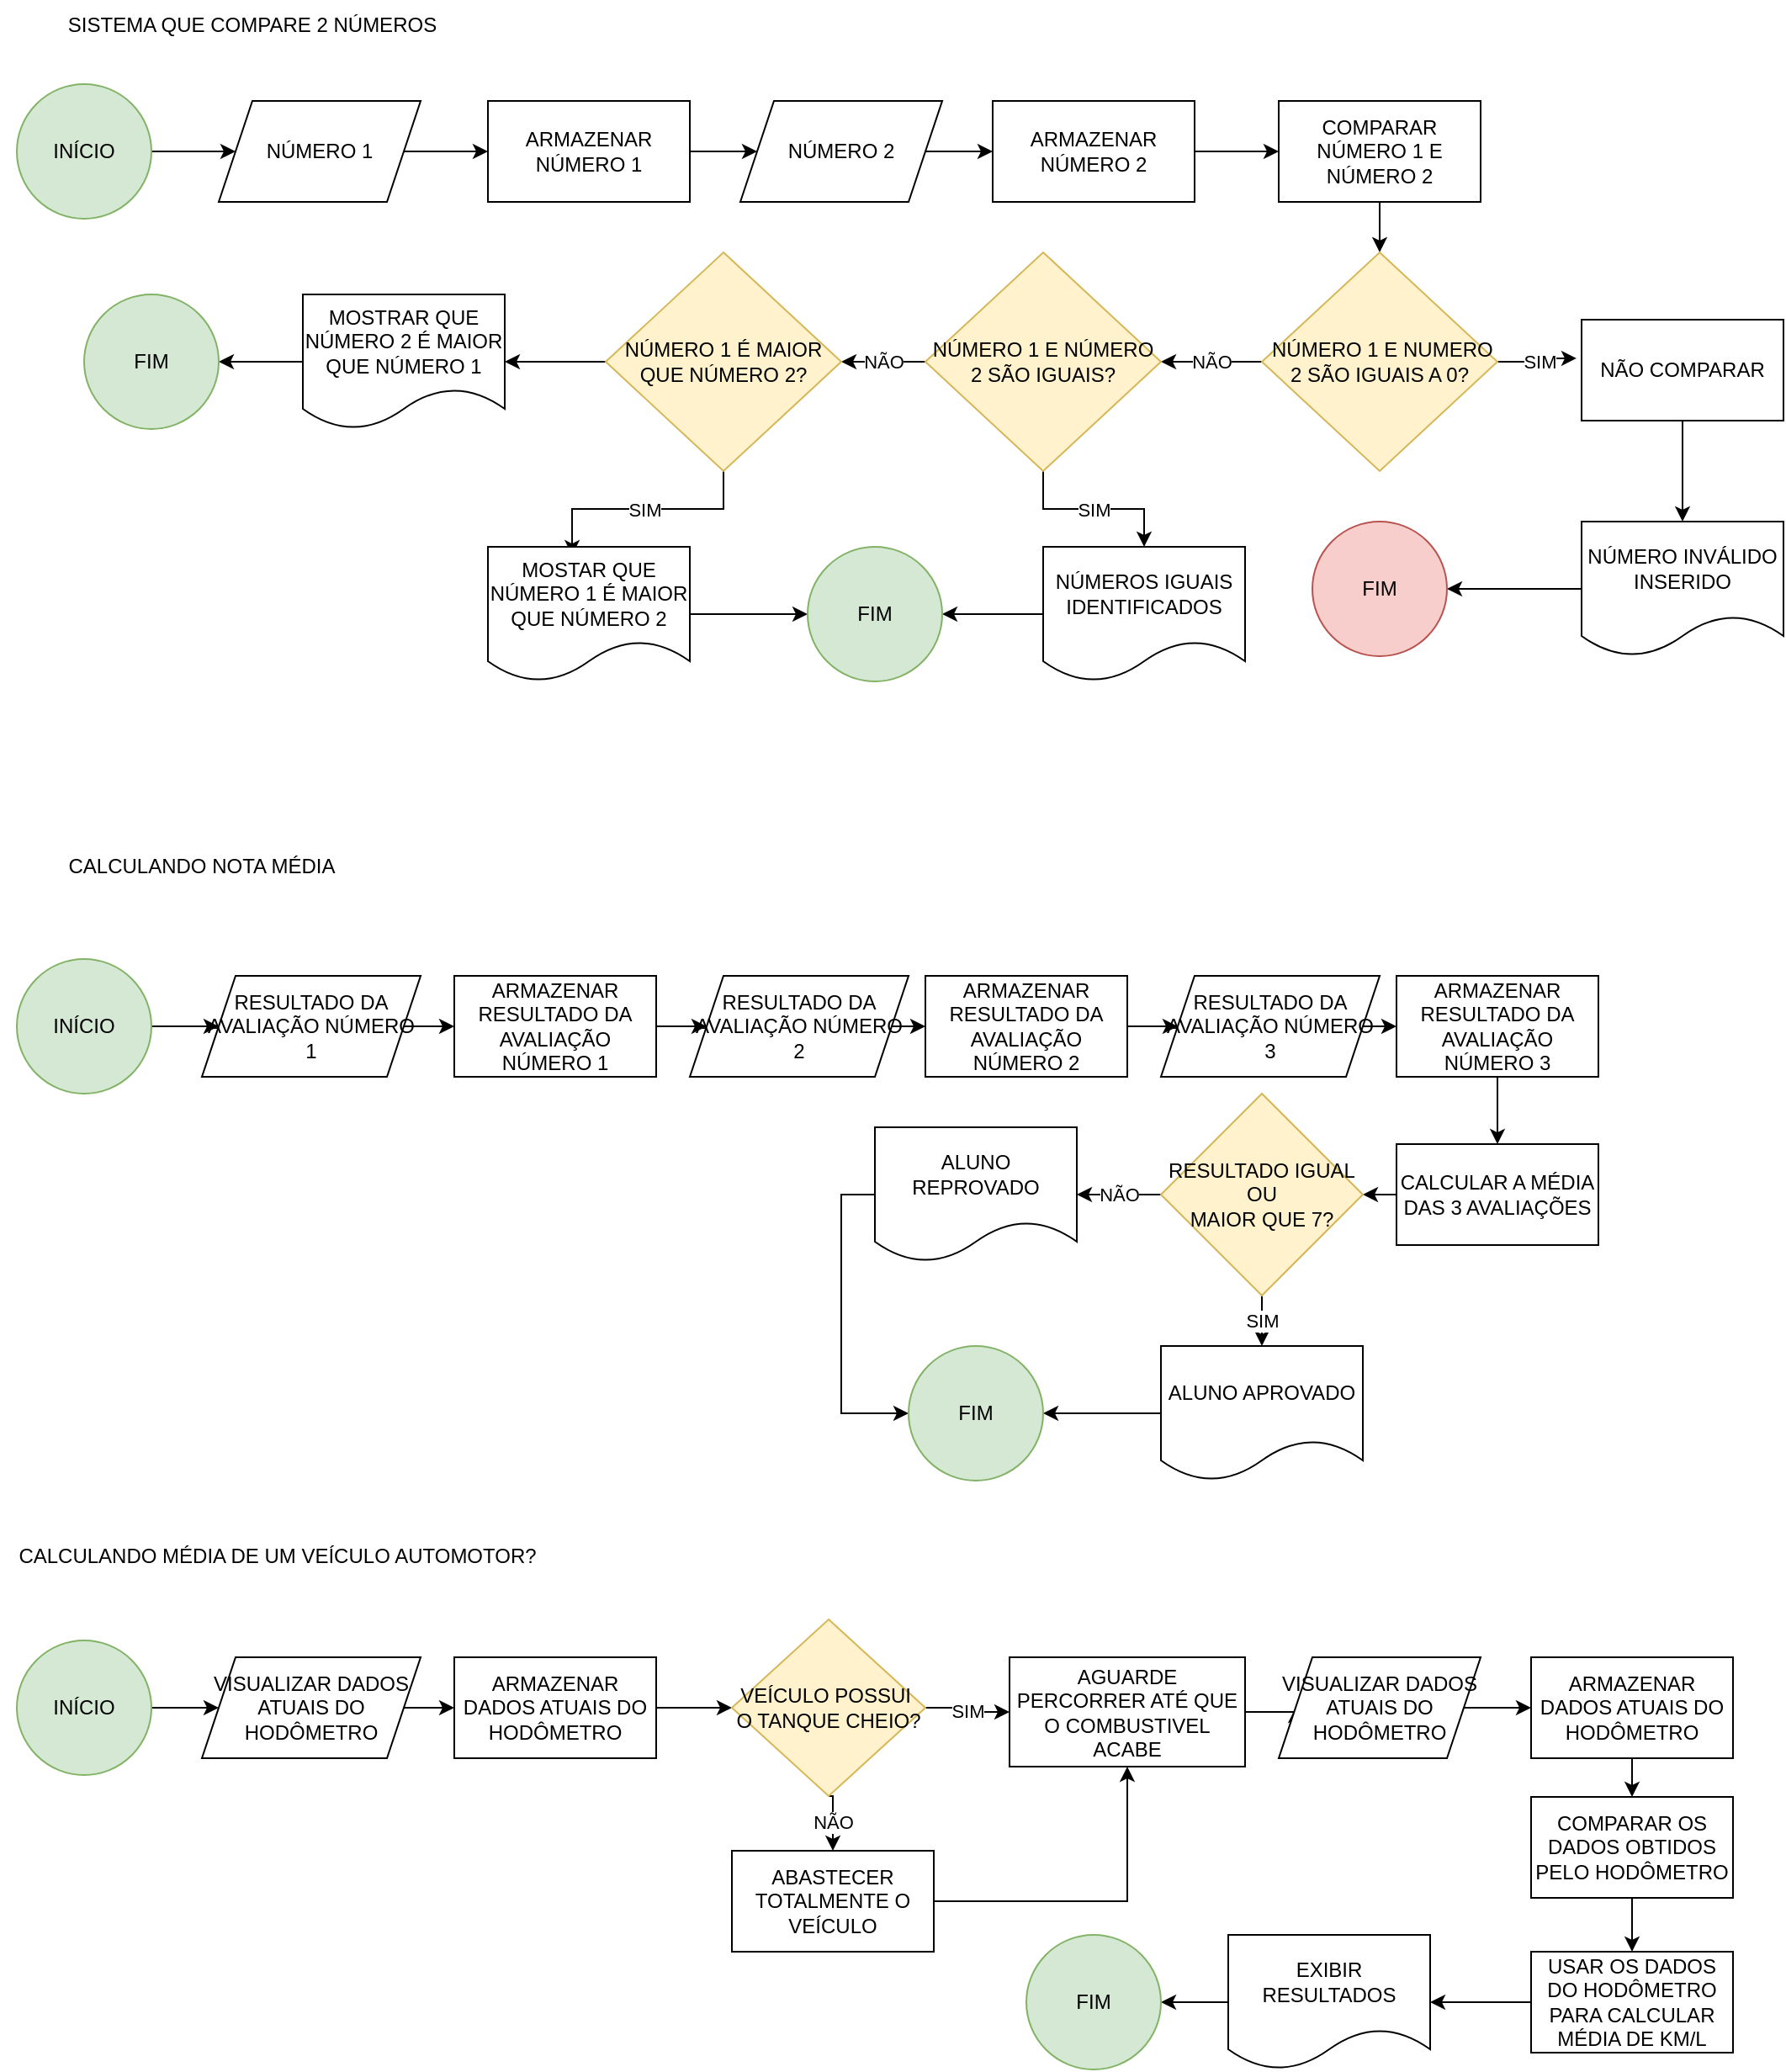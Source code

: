 <mxfile version="20.5.1" type="device"><diagram name="Page-1" id="74e2e168-ea6b-b213-b513-2b3c1d86103e"><mxGraphModel dx="1422" dy="794" grid="1" gridSize="10" guides="1" tooltips="1" connect="1" arrows="1" fold="1" page="1" pageScale="1" pageWidth="1100" pageHeight="850" background="none" math="0" shadow="0"><root><mxCell id="0"/><mxCell id="1" parent="0"/><mxCell id="pAct494TDQhmK2DowjMm-19" style="edgeStyle=orthogonalEdgeStyle;rounded=0;orthogonalLoop=1;jettySize=auto;html=1;exitX=1;exitY=0.5;exitDx=0;exitDy=0;entryX=0;entryY=0.5;entryDx=0;entryDy=0;" edge="1" parent="1" source="pAct494TDQhmK2DowjMm-1" target="pAct494TDQhmK2DowjMm-17"><mxGeometry relative="1" as="geometry"/></mxCell><mxCell id="pAct494TDQhmK2DowjMm-1" value="INÍCIO" style="ellipse;whiteSpace=wrap;html=1;aspect=fixed;fillColor=#d5e8d4;strokeColor=#82b366;" vertex="1" parent="1"><mxGeometry x="30" y="70" width="80" height="80" as="geometry"/></mxCell><mxCell id="pAct494TDQhmK2DowjMm-2" value="SISTEMA QUE COMPARE 2 NÚMEROS" style="text;html=1;strokeColor=none;fillColor=none;align=center;verticalAlign=middle;whiteSpace=wrap;rounded=0;" vertex="1" parent="1"><mxGeometry x="20" y="20" width="300" height="30" as="geometry"/></mxCell><mxCell id="pAct494TDQhmK2DowjMm-20" style="edgeStyle=orthogonalEdgeStyle;rounded=0;orthogonalLoop=1;jettySize=auto;html=1;exitX=1;exitY=0.5;exitDx=0;exitDy=0;entryX=0;entryY=0.5;entryDx=0;entryDy=0;" edge="1" parent="1" source="pAct494TDQhmK2DowjMm-17" target="pAct494TDQhmK2DowjMm-18"><mxGeometry relative="1" as="geometry"/></mxCell><mxCell id="pAct494TDQhmK2DowjMm-17" value="NÚMERO 1" style="shape=parallelogram;perimeter=parallelogramPerimeter;whiteSpace=wrap;html=1;fixedSize=1;" vertex="1" parent="1"><mxGeometry x="150" y="80" width="120" height="60" as="geometry"/></mxCell><mxCell id="pAct494TDQhmK2DowjMm-22" style="edgeStyle=orthogonalEdgeStyle;rounded=0;orthogonalLoop=1;jettySize=auto;html=1;exitX=1;exitY=0.5;exitDx=0;exitDy=0;entryX=0;entryY=0.5;entryDx=0;entryDy=0;" edge="1" parent="1" source="pAct494TDQhmK2DowjMm-18" target="pAct494TDQhmK2DowjMm-21"><mxGeometry relative="1" as="geometry"/></mxCell><mxCell id="pAct494TDQhmK2DowjMm-18" value="ARMAZENAR NÚMERO 1" style="rounded=0;whiteSpace=wrap;html=1;" vertex="1" parent="1"><mxGeometry x="310" y="80" width="120" height="60" as="geometry"/></mxCell><mxCell id="pAct494TDQhmK2DowjMm-24" value="" style="edgeStyle=orthogonalEdgeStyle;rounded=0;orthogonalLoop=1;jettySize=auto;html=1;" edge="1" parent="1" source="pAct494TDQhmK2DowjMm-21" target="pAct494TDQhmK2DowjMm-23"><mxGeometry relative="1" as="geometry"/></mxCell><mxCell id="pAct494TDQhmK2DowjMm-21" value="NÚMERO 2" style="shape=parallelogram;perimeter=parallelogramPerimeter;whiteSpace=wrap;html=1;fixedSize=1;" vertex="1" parent="1"><mxGeometry x="460" y="80" width="120" height="60" as="geometry"/></mxCell><mxCell id="pAct494TDQhmK2DowjMm-26" style="edgeStyle=orthogonalEdgeStyle;rounded=0;orthogonalLoop=1;jettySize=auto;html=1;exitX=1;exitY=0.5;exitDx=0;exitDy=0;entryX=0;entryY=0.5;entryDx=0;entryDy=0;" edge="1" parent="1" source="pAct494TDQhmK2DowjMm-23"><mxGeometry relative="1" as="geometry"><mxPoint x="780" y="110" as="targetPoint"/></mxGeometry></mxCell><mxCell id="pAct494TDQhmK2DowjMm-23" value="ARMAZENAR NÚMERO 2" style="whiteSpace=wrap;html=1;" vertex="1" parent="1"><mxGeometry x="610" y="80" width="120" height="60" as="geometry"/></mxCell><mxCell id="pAct494TDQhmK2DowjMm-39" style="edgeStyle=orthogonalEdgeStyle;rounded=0;orthogonalLoop=1;jettySize=auto;html=1;exitX=0.5;exitY=1;exitDx=0;exitDy=0;entryX=0.5;entryY=0;entryDx=0;entryDy=0;" edge="1" parent="1" source="pAct494TDQhmK2DowjMm-30" target="pAct494TDQhmK2DowjMm-31"><mxGeometry relative="1" as="geometry"/></mxCell><mxCell id="pAct494TDQhmK2DowjMm-30" value="COMPARAR NÚMERO 1 E NÚMERO 2" style="rounded=0;whiteSpace=wrap;html=1;" vertex="1" parent="1"><mxGeometry x="780" y="80" width="120" height="60" as="geometry"/></mxCell><mxCell id="pAct494TDQhmK2DowjMm-40" value="SIM" style="edgeStyle=orthogonalEdgeStyle;rounded=0;orthogonalLoop=1;jettySize=auto;html=1;exitX=1;exitY=0.5;exitDx=0;exitDy=0;entryX=-0.025;entryY=0.383;entryDx=0;entryDy=0;entryPerimeter=0;" edge="1" parent="1" source="pAct494TDQhmK2DowjMm-31" target="pAct494TDQhmK2DowjMm-35"><mxGeometry relative="1" as="geometry"/></mxCell><mxCell id="pAct494TDQhmK2DowjMm-42" value="NÃO" style="edgeStyle=orthogonalEdgeStyle;rounded=0;orthogonalLoop=1;jettySize=auto;html=1;exitX=0;exitY=0.5;exitDx=0;exitDy=0;entryX=1;entryY=0.5;entryDx=0;entryDy=0;" edge="1" parent="1" source="pAct494TDQhmK2DowjMm-31"><mxGeometry relative="1" as="geometry"><mxPoint x="710" y="235" as="targetPoint"/></mxGeometry></mxCell><mxCell id="pAct494TDQhmK2DowjMm-31" value="&amp;nbsp;NÚMERO 1 E NUMERO 2 SÃO IGUAIS A 0?" style="rhombus;whiteSpace=wrap;html=1;fillColor=#fff2cc;strokeColor=#d6b656;" vertex="1" parent="1"><mxGeometry x="770" y="170" width="140" height="130" as="geometry"/></mxCell><mxCell id="pAct494TDQhmK2DowjMm-38" style="edgeStyle=orthogonalEdgeStyle;rounded=0;orthogonalLoop=1;jettySize=auto;html=1;exitX=0.5;exitY=1;exitDx=0;exitDy=0;entryX=0.5;entryY=0;entryDx=0;entryDy=0;" edge="1" parent="1" source="pAct494TDQhmK2DowjMm-35" target="pAct494TDQhmK2DowjMm-37"><mxGeometry relative="1" as="geometry"/></mxCell><mxCell id="pAct494TDQhmK2DowjMm-35" value="NÃO COMPARAR" style="rounded=0;whiteSpace=wrap;html=1;" vertex="1" parent="1"><mxGeometry x="960" y="210" width="120" height="60" as="geometry"/></mxCell><mxCell id="pAct494TDQhmK2DowjMm-45" style="edgeStyle=orthogonalEdgeStyle;rounded=0;orthogonalLoop=1;jettySize=auto;html=1;exitX=0;exitY=0.5;exitDx=0;exitDy=0;entryX=1;entryY=0.5;entryDx=0;entryDy=0;" edge="1" parent="1" source="pAct494TDQhmK2DowjMm-37" target="pAct494TDQhmK2DowjMm-44"><mxGeometry relative="1" as="geometry"/></mxCell><mxCell id="pAct494TDQhmK2DowjMm-37" value="NÚMERO INVÁLIDO INSERIDO" style="shape=document;whiteSpace=wrap;html=1;boundedLbl=1;" vertex="1" parent="1"><mxGeometry x="960" y="330" width="120" height="80" as="geometry"/></mxCell><mxCell id="pAct494TDQhmK2DowjMm-44" value="FIM" style="ellipse;whiteSpace=wrap;html=1;aspect=fixed;fillColor=#f8cecc;strokeColor=#b85450;" vertex="1" parent="1"><mxGeometry x="800" y="330" width="80" height="80" as="geometry"/></mxCell><mxCell id="pAct494TDQhmK2DowjMm-49" value="SIM" style="edgeStyle=orthogonalEdgeStyle;rounded=0;orthogonalLoop=1;jettySize=auto;html=1;exitX=0.5;exitY=1;exitDx=0;exitDy=0;entryX=0.5;entryY=0;entryDx=0;entryDy=0;" edge="1" parent="1" source="pAct494TDQhmK2DowjMm-47" target="pAct494TDQhmK2DowjMm-48"><mxGeometry relative="1" as="geometry"/></mxCell><mxCell id="pAct494TDQhmK2DowjMm-52" value="NÃO" style="edgeStyle=orthogonalEdgeStyle;rounded=0;orthogonalLoop=1;jettySize=auto;html=1;exitX=0;exitY=0.5;exitDx=0;exitDy=0;entryX=1;entryY=0.5;entryDx=0;entryDy=0;" edge="1" parent="1" source="pAct494TDQhmK2DowjMm-47" target="pAct494TDQhmK2DowjMm-51"><mxGeometry relative="1" as="geometry"/></mxCell><mxCell id="pAct494TDQhmK2DowjMm-47" value="NÚMERO 1 E NÚMERO 2 SÃO IGUAIS?" style="rhombus;whiteSpace=wrap;html=1;fillColor=#fff2cc;strokeColor=#d6b656;" vertex="1" parent="1"><mxGeometry x="570" y="170" width="140" height="130" as="geometry"/></mxCell><mxCell id="pAct494TDQhmK2DowjMm-62" style="edgeStyle=orthogonalEdgeStyle;rounded=0;orthogonalLoop=1;jettySize=auto;html=1;exitX=0;exitY=0.5;exitDx=0;exitDy=0;entryX=1;entryY=0.5;entryDx=0;entryDy=0;" edge="1" parent="1" source="pAct494TDQhmK2DowjMm-48" target="pAct494TDQhmK2DowjMm-61"><mxGeometry relative="1" as="geometry"/></mxCell><mxCell id="pAct494TDQhmK2DowjMm-48" value="NÚMEROS IGUAIS IDENTIFICADOS" style="shape=document;whiteSpace=wrap;html=1;boundedLbl=1;" vertex="1" parent="1"><mxGeometry x="640" y="345" width="120" height="80" as="geometry"/></mxCell><mxCell id="pAct494TDQhmK2DowjMm-54" value="SIM" style="edgeStyle=orthogonalEdgeStyle;rounded=0;orthogonalLoop=1;jettySize=auto;html=1;exitX=0.5;exitY=1;exitDx=0;exitDy=0;entryX=0.417;entryY=0.063;entryDx=0;entryDy=0;entryPerimeter=0;" edge="1" parent="1" source="pAct494TDQhmK2DowjMm-51" target="pAct494TDQhmK2DowjMm-53"><mxGeometry relative="1" as="geometry"/></mxCell><mxCell id="pAct494TDQhmK2DowjMm-58" style="edgeStyle=orthogonalEdgeStyle;rounded=0;orthogonalLoop=1;jettySize=auto;html=1;exitX=0;exitY=0.5;exitDx=0;exitDy=0;entryX=1;entryY=0.5;entryDx=0;entryDy=0;" edge="1" parent="1" source="pAct494TDQhmK2DowjMm-51" target="pAct494TDQhmK2DowjMm-57"><mxGeometry relative="1" as="geometry"/></mxCell><mxCell id="pAct494TDQhmK2DowjMm-51" value="NÚMERO 1 É MAIOR QUE NÚMERO 2?" style="rhombus;whiteSpace=wrap;html=1;fillColor=#fff2cc;strokeColor=#d6b656;" vertex="1" parent="1"><mxGeometry x="380" y="170" width="140" height="130" as="geometry"/></mxCell><mxCell id="pAct494TDQhmK2DowjMm-63" style="edgeStyle=orthogonalEdgeStyle;rounded=0;orthogonalLoop=1;jettySize=auto;html=1;exitX=1;exitY=0.5;exitDx=0;exitDy=0;entryX=0;entryY=0.5;entryDx=0;entryDy=0;" edge="1" parent="1" source="pAct494TDQhmK2DowjMm-53" target="pAct494TDQhmK2DowjMm-61"><mxGeometry relative="1" as="geometry"/></mxCell><mxCell id="pAct494TDQhmK2DowjMm-53" value="MOSTAR QUE NÚMERO 1 É MAIOR QUE NÚMERO 2" style="shape=document;whiteSpace=wrap;html=1;boundedLbl=1;" vertex="1" parent="1"><mxGeometry x="310" y="345" width="120" height="80" as="geometry"/></mxCell><mxCell id="pAct494TDQhmK2DowjMm-60" style="edgeStyle=orthogonalEdgeStyle;rounded=0;orthogonalLoop=1;jettySize=auto;html=1;exitX=0;exitY=0.5;exitDx=0;exitDy=0;entryX=1;entryY=0.5;entryDx=0;entryDy=0;" edge="1" parent="1" source="pAct494TDQhmK2DowjMm-57" target="pAct494TDQhmK2DowjMm-59"><mxGeometry relative="1" as="geometry"/></mxCell><mxCell id="pAct494TDQhmK2DowjMm-57" value="MOSTRAR QUE NÚMERO 2 É MAIOR QUE NÚMERO 1" style="shape=document;whiteSpace=wrap;html=1;boundedLbl=1;" vertex="1" parent="1"><mxGeometry x="200" y="195" width="120" height="80" as="geometry"/></mxCell><mxCell id="pAct494TDQhmK2DowjMm-59" value="FIM" style="ellipse;whiteSpace=wrap;html=1;aspect=fixed;fillColor=#d5e8d4;strokeColor=#82b366;" vertex="1" parent="1"><mxGeometry x="70" y="195" width="80" height="80" as="geometry"/></mxCell><mxCell id="pAct494TDQhmK2DowjMm-61" value="FIM" style="ellipse;whiteSpace=wrap;html=1;aspect=fixed;fillColor=#d5e8d4;strokeColor=#82b366;" vertex="1" parent="1"><mxGeometry x="500" y="345" width="80" height="80" as="geometry"/></mxCell><mxCell id="pAct494TDQhmK2DowjMm-64" value="CALCULANDO NOTA MÉDIA" style="text;html=1;strokeColor=none;fillColor=none;align=center;verticalAlign=middle;whiteSpace=wrap;rounded=0;" vertex="1" parent="1"><mxGeometry x="40" y="520" width="200" height="30" as="geometry"/></mxCell><mxCell id="pAct494TDQhmK2DowjMm-72" style="edgeStyle=orthogonalEdgeStyle;rounded=0;orthogonalLoop=1;jettySize=auto;html=1;exitX=1;exitY=0.5;exitDx=0;exitDy=0;entryX=0;entryY=0.5;entryDx=0;entryDy=0;" edge="1" parent="1" source="pAct494TDQhmK2DowjMm-65" target="pAct494TDQhmK2DowjMm-66"><mxGeometry relative="1" as="geometry"/></mxCell><mxCell id="pAct494TDQhmK2DowjMm-65" value="INÍCIO" style="ellipse;whiteSpace=wrap;html=1;aspect=fixed;fillColor=#d5e8d4;strokeColor=#82b366;" vertex="1" parent="1"><mxGeometry x="30" y="590" width="80" height="80" as="geometry"/></mxCell><mxCell id="pAct494TDQhmK2DowjMm-73" style="edgeStyle=orthogonalEdgeStyle;rounded=0;orthogonalLoop=1;jettySize=auto;html=1;exitX=1;exitY=0.5;exitDx=0;exitDy=0;entryX=0;entryY=0.5;entryDx=0;entryDy=0;" edge="1" parent="1" source="pAct494TDQhmK2DowjMm-66" target="pAct494TDQhmK2DowjMm-67"><mxGeometry relative="1" as="geometry"/></mxCell><mxCell id="pAct494TDQhmK2DowjMm-66" value="RESULTADO DA AVALIAÇÃO NÚMERO 1" style="shape=parallelogram;perimeter=parallelogramPerimeter;whiteSpace=wrap;html=1;fixedSize=1;" vertex="1" parent="1"><mxGeometry x="140" y="600" width="130" height="60" as="geometry"/></mxCell><mxCell id="pAct494TDQhmK2DowjMm-74" style="edgeStyle=orthogonalEdgeStyle;rounded=0;orthogonalLoop=1;jettySize=auto;html=1;exitX=1;exitY=0.5;exitDx=0;exitDy=0;" edge="1" parent="1" source="pAct494TDQhmK2DowjMm-67" target="pAct494TDQhmK2DowjMm-68"><mxGeometry relative="1" as="geometry"/></mxCell><mxCell id="pAct494TDQhmK2DowjMm-67" value="ARMAZENAR RESULTADO DA AVALIAÇÃO NÚMERO 1" style="rounded=0;whiteSpace=wrap;html=1;" vertex="1" parent="1"><mxGeometry x="290" y="600" width="120" height="60" as="geometry"/></mxCell><mxCell id="pAct494TDQhmK2DowjMm-75" style="edgeStyle=orthogonalEdgeStyle;rounded=0;orthogonalLoop=1;jettySize=auto;html=1;exitX=1;exitY=0.5;exitDx=0;exitDy=0;entryX=0;entryY=0.5;entryDx=0;entryDy=0;" edge="1" parent="1" source="pAct494TDQhmK2DowjMm-68" target="pAct494TDQhmK2DowjMm-69"><mxGeometry relative="1" as="geometry"/></mxCell><mxCell id="pAct494TDQhmK2DowjMm-68" value="RESULTADO DA AVALIAÇÃO NÚMERO 2" style="shape=parallelogram;perimeter=parallelogramPerimeter;whiteSpace=wrap;html=1;fixedSize=1;" vertex="1" parent="1"><mxGeometry x="430" y="600" width="130" height="60" as="geometry"/></mxCell><mxCell id="pAct494TDQhmK2DowjMm-76" style="edgeStyle=orthogonalEdgeStyle;rounded=0;orthogonalLoop=1;jettySize=auto;html=1;exitX=1;exitY=0.5;exitDx=0;exitDy=0;entryX=0;entryY=0.5;entryDx=0;entryDy=0;" edge="1" parent="1" source="pAct494TDQhmK2DowjMm-69" target="pAct494TDQhmK2DowjMm-70"><mxGeometry relative="1" as="geometry"/></mxCell><mxCell id="pAct494TDQhmK2DowjMm-69" value="ARMAZENAR RESULTADO DA AVALIAÇÃO NÚMERO 2" style="rounded=0;whiteSpace=wrap;html=1;" vertex="1" parent="1"><mxGeometry x="570" y="600" width="120" height="60" as="geometry"/></mxCell><mxCell id="pAct494TDQhmK2DowjMm-77" style="edgeStyle=orthogonalEdgeStyle;rounded=0;orthogonalLoop=1;jettySize=auto;html=1;exitX=1;exitY=0.5;exitDx=0;exitDy=0;entryX=0;entryY=0.5;entryDx=0;entryDy=0;" edge="1" parent="1" source="pAct494TDQhmK2DowjMm-70" target="pAct494TDQhmK2DowjMm-71"><mxGeometry relative="1" as="geometry"/></mxCell><mxCell id="pAct494TDQhmK2DowjMm-70" value="RESULTADO DA AVALIAÇÃO NÚMERO 3" style="shape=parallelogram;perimeter=parallelogramPerimeter;whiteSpace=wrap;html=1;fixedSize=1;" vertex="1" parent="1"><mxGeometry x="710" y="600" width="130" height="60" as="geometry"/></mxCell><mxCell id="pAct494TDQhmK2DowjMm-79" style="edgeStyle=orthogonalEdgeStyle;rounded=0;orthogonalLoop=1;jettySize=auto;html=1;exitX=0.5;exitY=1;exitDx=0;exitDy=0;entryX=0.5;entryY=0;entryDx=0;entryDy=0;" edge="1" parent="1" source="pAct494TDQhmK2DowjMm-71" target="pAct494TDQhmK2DowjMm-78"><mxGeometry relative="1" as="geometry"/></mxCell><mxCell id="pAct494TDQhmK2DowjMm-71" value="ARMAZENAR RESULTADO DA AVALIAÇÃO NÚMERO 3" style="rounded=0;whiteSpace=wrap;html=1;" vertex="1" parent="1"><mxGeometry x="850" y="600" width="120" height="60" as="geometry"/></mxCell><mxCell id="pAct494TDQhmK2DowjMm-81" style="edgeStyle=orthogonalEdgeStyle;rounded=0;orthogonalLoop=1;jettySize=auto;html=1;exitX=0;exitY=0.5;exitDx=0;exitDy=0;entryX=1;entryY=0.5;entryDx=0;entryDy=0;" edge="1" parent="1" source="pAct494TDQhmK2DowjMm-78" target="pAct494TDQhmK2DowjMm-80"><mxGeometry relative="1" as="geometry"/></mxCell><mxCell id="pAct494TDQhmK2DowjMm-78" value="CALCULAR A MÉDIA DAS 3 AVALIAÇÕES" style="rounded=0;whiteSpace=wrap;html=1;" vertex="1" parent="1"><mxGeometry x="850" y="700" width="120" height="60" as="geometry"/></mxCell><mxCell id="pAct494TDQhmK2DowjMm-84" value="SIM" style="edgeStyle=orthogonalEdgeStyle;rounded=0;orthogonalLoop=1;jettySize=auto;html=1;exitX=0.5;exitY=1;exitDx=0;exitDy=0;entryX=0.5;entryY=0;entryDx=0;entryDy=0;" edge="1" parent="1" source="pAct494TDQhmK2DowjMm-80"><mxGeometry relative="1" as="geometry"><mxPoint x="770" y="820" as="targetPoint"/></mxGeometry></mxCell><mxCell id="pAct494TDQhmK2DowjMm-85" value="NÃO" style="edgeStyle=orthogonalEdgeStyle;rounded=0;orthogonalLoop=1;jettySize=auto;html=1;exitX=0;exitY=0.5;exitDx=0;exitDy=0;entryX=1;entryY=0.5;entryDx=0;entryDy=0;" edge="1" parent="1" source="pAct494TDQhmK2DowjMm-80"><mxGeometry relative="1" as="geometry"><mxPoint x="660" y="730" as="targetPoint"/></mxGeometry></mxCell><mxCell id="pAct494TDQhmK2DowjMm-80" value="RESULTADO IGUAL OU&lt;br&gt;MAIOR QUE 7?" style="rhombus;whiteSpace=wrap;html=1;fillColor=#fff2cc;strokeColor=#d6b656;" vertex="1" parent="1"><mxGeometry x="710" y="670" width="120" height="120" as="geometry"/></mxCell><mxCell id="pAct494TDQhmK2DowjMm-129" style="edgeStyle=orthogonalEdgeStyle;rounded=0;orthogonalLoop=1;jettySize=auto;html=1;exitX=0;exitY=0.5;exitDx=0;exitDy=0;entryX=0;entryY=0.5;entryDx=0;entryDy=0;" edge="1" parent="1" source="pAct494TDQhmK2DowjMm-88" target="pAct494TDQhmK2DowjMm-93"><mxGeometry relative="1" as="geometry"/></mxCell><mxCell id="pAct494TDQhmK2DowjMm-88" value="ALUNO REPROVADO" style="shape=document;whiteSpace=wrap;html=1;boundedLbl=1;" vertex="1" parent="1"><mxGeometry x="540" y="690" width="120" height="80" as="geometry"/></mxCell><mxCell id="pAct494TDQhmK2DowjMm-94" style="edgeStyle=orthogonalEdgeStyle;rounded=0;orthogonalLoop=1;jettySize=auto;html=1;exitX=0;exitY=0.5;exitDx=0;exitDy=0;entryX=1;entryY=0.5;entryDx=0;entryDy=0;" edge="1" parent="1" source="pAct494TDQhmK2DowjMm-89" target="pAct494TDQhmK2DowjMm-93"><mxGeometry relative="1" as="geometry"/></mxCell><mxCell id="pAct494TDQhmK2DowjMm-89" value="ALUNO APROVADO" style="shape=document;whiteSpace=wrap;html=1;boundedLbl=1;" vertex="1" parent="1"><mxGeometry x="710" y="820" width="120" height="80" as="geometry"/></mxCell><mxCell id="pAct494TDQhmK2DowjMm-93" value="FIM" style="ellipse;whiteSpace=wrap;html=1;aspect=fixed;fillColor=#d5e8d4;strokeColor=#82b366;" vertex="1" parent="1"><mxGeometry x="560" y="820" width="80" height="80" as="geometry"/></mxCell><mxCell id="pAct494TDQhmK2DowjMm-95" value="CALCULANDO MÉDIA DE UM VEÍCULO AUTOMOTOR?" style="text;html=1;strokeColor=none;fillColor=none;align=center;verticalAlign=middle;whiteSpace=wrap;rounded=0;" vertex="1" parent="1"><mxGeometry x="30" y="930" width="310" height="30" as="geometry"/></mxCell><mxCell id="pAct494TDQhmK2DowjMm-106" style="edgeStyle=orthogonalEdgeStyle;rounded=0;orthogonalLoop=1;jettySize=auto;html=1;exitX=1;exitY=0.5;exitDx=0;exitDy=0;entryX=0;entryY=0.5;entryDx=0;entryDy=0;" edge="1" parent="1" source="pAct494TDQhmK2DowjMm-96" target="pAct494TDQhmK2DowjMm-104"><mxGeometry relative="1" as="geometry"/></mxCell><mxCell id="pAct494TDQhmK2DowjMm-96" value="INÍCIO" style="ellipse;whiteSpace=wrap;html=1;aspect=fixed;fillColor=#d5e8d4;strokeColor=#82b366;" vertex="1" parent="1"><mxGeometry x="30" y="995" width="80" height="80" as="geometry"/></mxCell><mxCell id="pAct494TDQhmK2DowjMm-109" style="edgeStyle=orthogonalEdgeStyle;rounded=0;orthogonalLoop=1;jettySize=auto;html=1;exitX=1;exitY=0.5;exitDx=0;exitDy=0;entryX=0;entryY=0.5;entryDx=0;entryDy=0;" edge="1" parent="1" source="pAct494TDQhmK2DowjMm-104" target="pAct494TDQhmK2DowjMm-108"><mxGeometry relative="1" as="geometry"/></mxCell><mxCell id="pAct494TDQhmK2DowjMm-104" value="VISUALIZAR DADOS ATUAIS DO HODÔMETRO" style="shape=parallelogram;perimeter=parallelogramPerimeter;whiteSpace=wrap;html=1;fixedSize=1;" vertex="1" parent="1"><mxGeometry x="140" y="1005" width="130" height="60" as="geometry"/></mxCell><mxCell id="pAct494TDQhmK2DowjMm-111" style="edgeStyle=orthogonalEdgeStyle;rounded=0;orthogonalLoop=1;jettySize=auto;html=1;exitX=1;exitY=0.5;exitDx=0;exitDy=0;entryX=0;entryY=0.5;entryDx=0;entryDy=0;" edge="1" parent="1" source="pAct494TDQhmK2DowjMm-108" target="pAct494TDQhmK2DowjMm-110"><mxGeometry relative="1" as="geometry"/></mxCell><mxCell id="pAct494TDQhmK2DowjMm-108" value="ARMAZENAR DADOS ATUAIS DO HODÔMETRO" style="rounded=0;whiteSpace=wrap;html=1;" vertex="1" parent="1"><mxGeometry x="290" y="1005" width="120" height="60" as="geometry"/></mxCell><mxCell id="pAct494TDQhmK2DowjMm-113" value="SIM" style="edgeStyle=orthogonalEdgeStyle;rounded=0;orthogonalLoop=1;jettySize=auto;html=1;exitX=1;exitY=0.5;exitDx=0;exitDy=0;entryX=0;entryY=0.5;entryDx=0;entryDy=0;" edge="1" parent="1" source="pAct494TDQhmK2DowjMm-110" target="pAct494TDQhmK2DowjMm-112"><mxGeometry relative="1" as="geometry"/></mxCell><mxCell id="pAct494TDQhmK2DowjMm-115" value="NÃO" style="edgeStyle=orthogonalEdgeStyle;rounded=0;orthogonalLoop=1;jettySize=auto;html=1;exitX=0.5;exitY=1;exitDx=0;exitDy=0;entryX=0.5;entryY=0;entryDx=0;entryDy=0;" edge="1" parent="1" source="pAct494TDQhmK2DowjMm-110" target="pAct494TDQhmK2DowjMm-114"><mxGeometry relative="1" as="geometry"/></mxCell><mxCell id="pAct494TDQhmK2DowjMm-110" value="VEÍCULO POSSUI&amp;nbsp;&lt;br&gt;O TANQUE CHEIO?" style="rhombus;whiteSpace=wrap;html=1;fillColor=#fff2cc;strokeColor=#d6b656;" vertex="1" parent="1"><mxGeometry x="455" y="982.5" width="115" height="105" as="geometry"/></mxCell><mxCell id="pAct494TDQhmK2DowjMm-118" style="edgeStyle=orthogonalEdgeStyle;rounded=0;orthogonalLoop=1;jettySize=auto;html=1;exitX=1;exitY=0.5;exitDx=0;exitDy=0;entryX=0;entryY=0.5;entryDx=0;entryDy=0;" edge="1" parent="1" source="pAct494TDQhmK2DowjMm-112" target="pAct494TDQhmK2DowjMm-117"><mxGeometry relative="1" as="geometry"/></mxCell><mxCell id="pAct494TDQhmK2DowjMm-112" value="AGUARDE PERCORRER ATÉ QUE O COMBUSTIVEL ACABE" style="rounded=0;whiteSpace=wrap;html=1;" vertex="1" parent="1"><mxGeometry x="620" y="1005" width="140" height="65" as="geometry"/></mxCell><mxCell id="pAct494TDQhmK2DowjMm-116" style="edgeStyle=orthogonalEdgeStyle;rounded=0;orthogonalLoop=1;jettySize=auto;html=1;exitX=1;exitY=0.5;exitDx=0;exitDy=0;entryX=0.5;entryY=1;entryDx=0;entryDy=0;" edge="1" parent="1" source="pAct494TDQhmK2DowjMm-114" target="pAct494TDQhmK2DowjMm-112"><mxGeometry relative="1" as="geometry"/></mxCell><mxCell id="pAct494TDQhmK2DowjMm-114" value="ABASTECER TOTALMENTE O VEÍCULO" style="rounded=0;whiteSpace=wrap;html=1;" vertex="1" parent="1"><mxGeometry x="455" y="1120" width="120" height="60" as="geometry"/></mxCell><mxCell id="pAct494TDQhmK2DowjMm-120" style="edgeStyle=orthogonalEdgeStyle;rounded=0;orthogonalLoop=1;jettySize=auto;html=1;exitX=1;exitY=0.5;exitDx=0;exitDy=0;entryX=0;entryY=0.5;entryDx=0;entryDy=0;" edge="1" parent="1" source="pAct494TDQhmK2DowjMm-117" target="pAct494TDQhmK2DowjMm-119"><mxGeometry relative="1" as="geometry"/></mxCell><mxCell id="pAct494TDQhmK2DowjMm-117" value="VISUALIZAR DADOS ATUAIS DO HODÔMETRO" style="shape=parallelogram;perimeter=parallelogramPerimeter;whiteSpace=wrap;html=1;fixedSize=1;" vertex="1" parent="1"><mxGeometry x="780" y="1005" width="120" height="60" as="geometry"/></mxCell><mxCell id="pAct494TDQhmK2DowjMm-122" style="edgeStyle=orthogonalEdgeStyle;rounded=0;orthogonalLoop=1;jettySize=auto;html=1;exitX=0.5;exitY=1;exitDx=0;exitDy=0;entryX=0.5;entryY=0;entryDx=0;entryDy=0;" edge="1" parent="1" source="pAct494TDQhmK2DowjMm-119" target="pAct494TDQhmK2DowjMm-121"><mxGeometry relative="1" as="geometry"/></mxCell><mxCell id="pAct494TDQhmK2DowjMm-119" value="ARMAZENAR DADOS ATUAIS DO HODÔMETRO" style="rounded=0;whiteSpace=wrap;html=1;" vertex="1" parent="1"><mxGeometry x="930" y="1005" width="120" height="60" as="geometry"/></mxCell><mxCell id="pAct494TDQhmK2DowjMm-124" style="edgeStyle=orthogonalEdgeStyle;rounded=0;orthogonalLoop=1;jettySize=auto;html=1;exitX=0.5;exitY=1;exitDx=0;exitDy=0;entryX=0.5;entryY=0;entryDx=0;entryDy=0;" edge="1" parent="1" source="pAct494TDQhmK2DowjMm-121" target="pAct494TDQhmK2DowjMm-123"><mxGeometry relative="1" as="geometry"/></mxCell><mxCell id="pAct494TDQhmK2DowjMm-121" value="COMPARAR OS DADOS OBTIDOS PELO HODÔMETRO&lt;br&gt;" style="rounded=0;whiteSpace=wrap;html=1;" vertex="1" parent="1"><mxGeometry x="930" y="1088" width="120" height="60" as="geometry"/></mxCell><mxCell id="pAct494TDQhmK2DowjMm-126" style="edgeStyle=orthogonalEdgeStyle;rounded=0;orthogonalLoop=1;jettySize=auto;html=1;exitX=0;exitY=0.5;exitDx=0;exitDy=0;entryX=1;entryY=0.5;entryDx=0;entryDy=0;" edge="1" parent="1" source="pAct494TDQhmK2DowjMm-123" target="pAct494TDQhmK2DowjMm-125"><mxGeometry relative="1" as="geometry"/></mxCell><mxCell id="pAct494TDQhmK2DowjMm-123" value="USAR OS DADOS DO HODÔMETRO PARA CALCULAR MÉDIA DE KM/L" style="rounded=0;whiteSpace=wrap;html=1;" vertex="1" parent="1"><mxGeometry x="930" y="1180" width="120" height="60" as="geometry"/></mxCell><mxCell id="pAct494TDQhmK2DowjMm-128" style="edgeStyle=orthogonalEdgeStyle;rounded=0;orthogonalLoop=1;jettySize=auto;html=1;exitX=0;exitY=0.5;exitDx=0;exitDy=0;entryX=1;entryY=0.5;entryDx=0;entryDy=0;" edge="1" parent="1" source="pAct494TDQhmK2DowjMm-125" target="pAct494TDQhmK2DowjMm-127"><mxGeometry relative="1" as="geometry"/></mxCell><mxCell id="pAct494TDQhmK2DowjMm-125" value="EXIBIR RESULTADOS" style="shape=document;whiteSpace=wrap;html=1;boundedLbl=1;" vertex="1" parent="1"><mxGeometry x="750" y="1170" width="120" height="80" as="geometry"/></mxCell><mxCell id="pAct494TDQhmK2DowjMm-127" value="FIM" style="ellipse;whiteSpace=wrap;html=1;aspect=fixed;fillColor=#d5e8d4;strokeColor=#82b366;" vertex="1" parent="1"><mxGeometry x="630" y="1170" width="80" height="80" as="geometry"/></mxCell></root></mxGraphModel></diagram></mxfile>